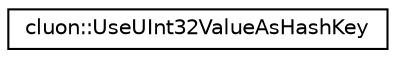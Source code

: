 digraph "Graphical Class Hierarchy"
{
 // LATEX_PDF_SIZE
  edge [fontname="Helvetica",fontsize="10",labelfontname="Helvetica",labelfontsize="10"];
  node [fontname="Helvetica",fontsize="10",shape=record];
  rankdir="LR";
  Node0 [label="cluon::UseUInt32ValueAsHashKey",height=0.2,width=0.4,color="black", fillcolor="white", style="filled",URL="$classcluon_1_1UseUInt32ValueAsHashKey.html",tooltip=" "];
}
